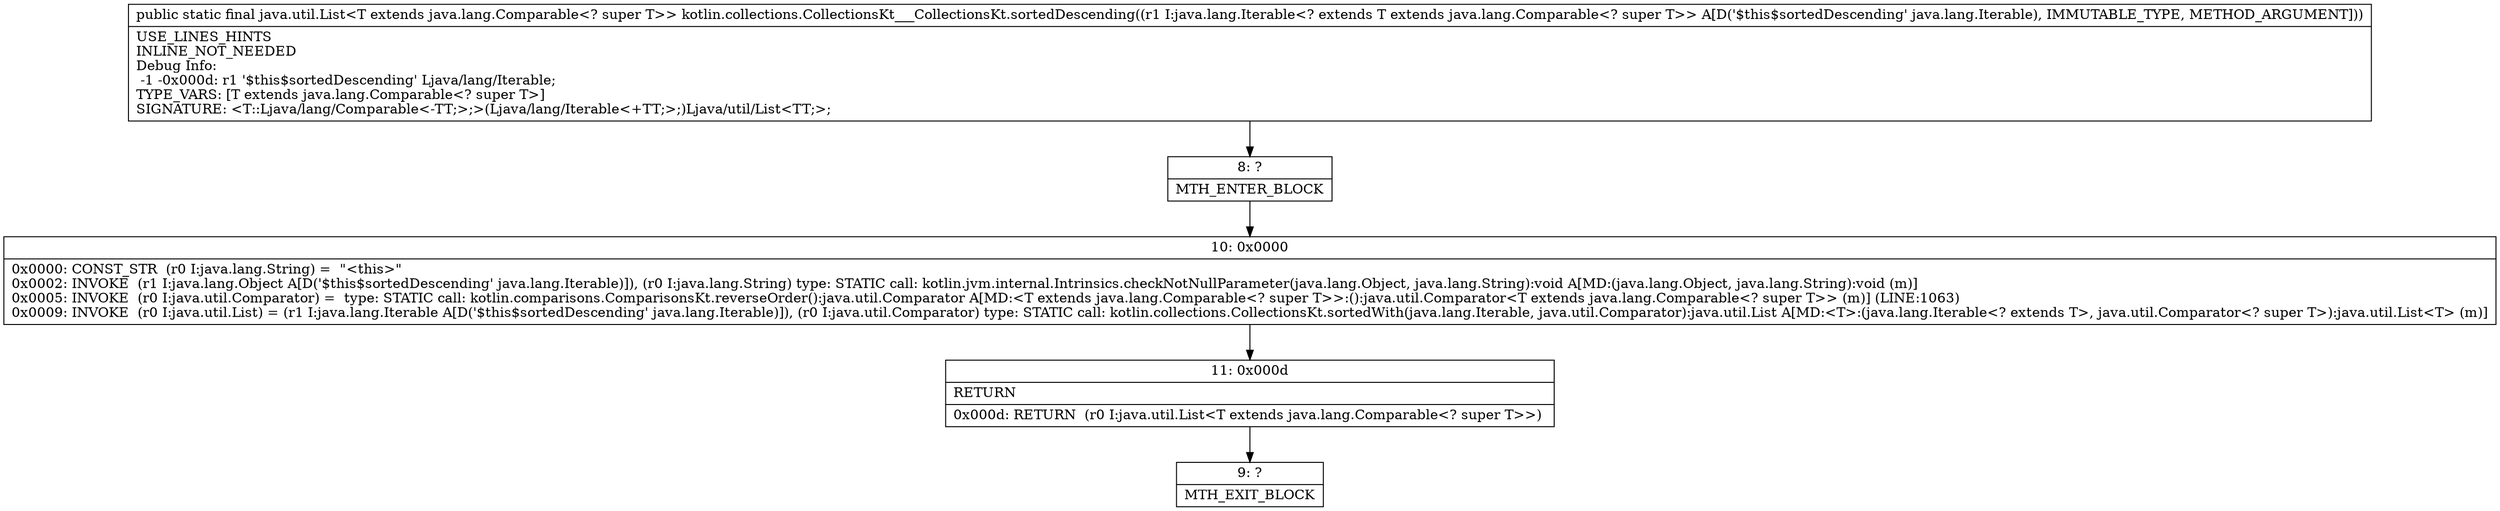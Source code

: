 digraph "CFG forkotlin.collections.CollectionsKt___CollectionsKt.sortedDescending(Ljava\/lang\/Iterable;)Ljava\/util\/List;" {
Node_8 [shape=record,label="{8\:\ ?|MTH_ENTER_BLOCK\l}"];
Node_10 [shape=record,label="{10\:\ 0x0000|0x0000: CONST_STR  (r0 I:java.lang.String) =  \"\<this\>\" \l0x0002: INVOKE  (r1 I:java.lang.Object A[D('$this$sortedDescending' java.lang.Iterable)]), (r0 I:java.lang.String) type: STATIC call: kotlin.jvm.internal.Intrinsics.checkNotNullParameter(java.lang.Object, java.lang.String):void A[MD:(java.lang.Object, java.lang.String):void (m)]\l0x0005: INVOKE  (r0 I:java.util.Comparator) =  type: STATIC call: kotlin.comparisons.ComparisonsKt.reverseOrder():java.util.Comparator A[MD:\<T extends java.lang.Comparable\<? super T\>\>:():java.util.Comparator\<T extends java.lang.Comparable\<? super T\>\> (m)] (LINE:1063)\l0x0009: INVOKE  (r0 I:java.util.List) = (r1 I:java.lang.Iterable A[D('$this$sortedDescending' java.lang.Iterable)]), (r0 I:java.util.Comparator) type: STATIC call: kotlin.collections.CollectionsKt.sortedWith(java.lang.Iterable, java.util.Comparator):java.util.List A[MD:\<T\>:(java.lang.Iterable\<? extends T\>, java.util.Comparator\<? super T\>):java.util.List\<T\> (m)]\l}"];
Node_11 [shape=record,label="{11\:\ 0x000d|RETURN\l|0x000d: RETURN  (r0 I:java.util.List\<T extends java.lang.Comparable\<? super T\>\>) \l}"];
Node_9 [shape=record,label="{9\:\ ?|MTH_EXIT_BLOCK\l}"];
MethodNode[shape=record,label="{public static final java.util.List\<T extends java.lang.Comparable\<? super T\>\> kotlin.collections.CollectionsKt___CollectionsKt.sortedDescending((r1 I:java.lang.Iterable\<? extends T extends java.lang.Comparable\<? super T\>\> A[D('$this$sortedDescending' java.lang.Iterable), IMMUTABLE_TYPE, METHOD_ARGUMENT]))  | USE_LINES_HINTS\lINLINE_NOT_NEEDED\lDebug Info:\l  \-1 \-0x000d: r1 '$this$sortedDescending' Ljava\/lang\/Iterable;\lTYPE_VARS: [T extends java.lang.Comparable\<? super T\>]\lSIGNATURE: \<T::Ljava\/lang\/Comparable\<\-TT;\>;\>(Ljava\/lang\/Iterable\<+TT;\>;)Ljava\/util\/List\<TT;\>;\l}"];
MethodNode -> Node_8;Node_8 -> Node_10;
Node_10 -> Node_11;
Node_11 -> Node_9;
}

